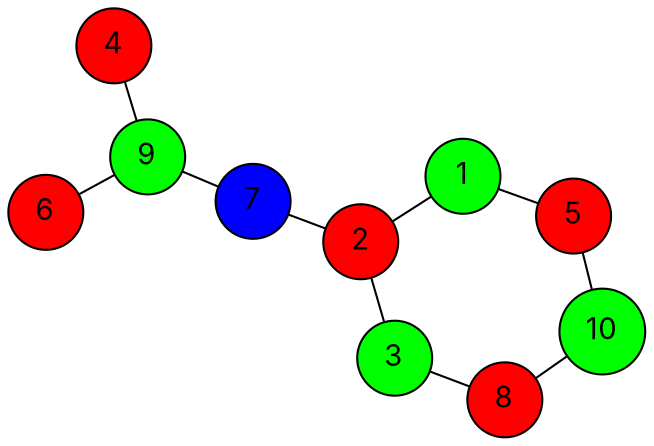 graph G {
  layout=neato;
  overlap=false;
  splines=true;
  node [shape=circle, style=filled, fontname=Inter];
  1 [label="1", fillcolor="green", tooltip="v1 color 1"];
  2 [label="2", fillcolor="red", tooltip="v2 color 0"];
  3 [label="3", fillcolor="green", tooltip="v3 color 1"];
  4 [label="4", fillcolor="red", tooltip="v4 color 0"];
  5 [label="5", fillcolor="red", tooltip="v5 color 0"];
  6 [label="6", fillcolor="red", tooltip="v6 color 0"];
  7 [label="7", fillcolor="blue", tooltip="v7 color 2"];
  8 [label="8", fillcolor="red", tooltip="v8 color 0"];
  9 [label="9", fillcolor="green", tooltip="v9 color 1"];
  10 [label="10", fillcolor="green", tooltip="v10 color 1"];
  1 -- 2;
  1 -- 5;
  2 -- 3;
  2 -- 7;
  3 -- 8;
  4 -- 9;
  5 -- 10;
  6 -- 9;
  7 -- 9;
  8 -- 10;
}
